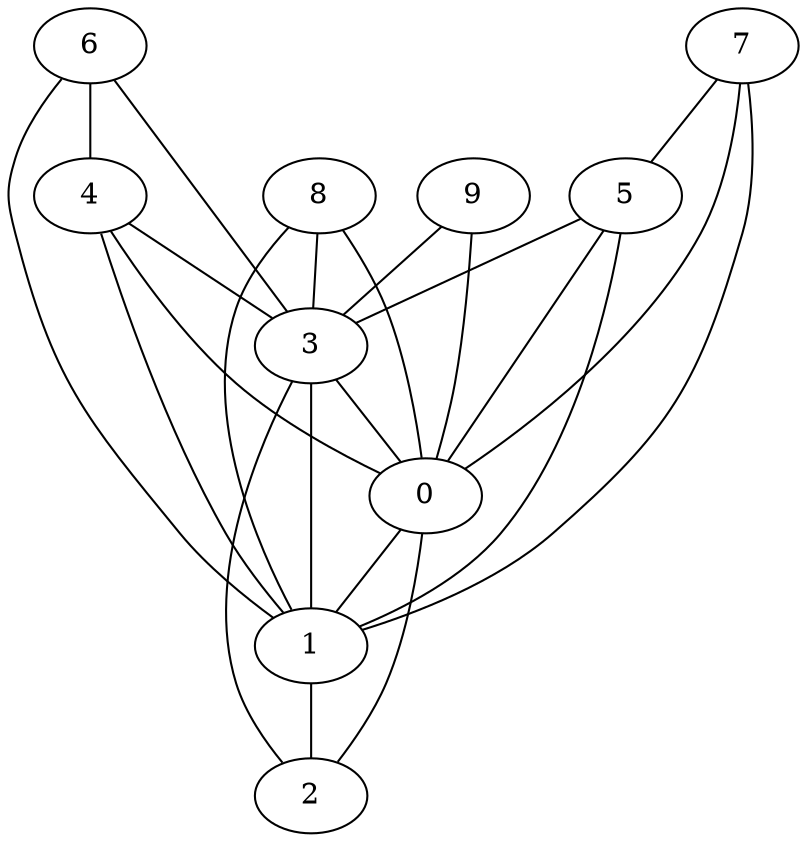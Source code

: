 graph {
    0 [ label = "0" ]
    1 [ label = "1" ]
    2 [ label = "2" ]
    3 [ label = "3" ]
    4 [ label = "4" ]
    5 [ label = "5" ]
    6 [ label = "6" ]
    7 [ label = "7" ]
    8 [ label = "8" ]
    9 [ label = "9" ]
    0 -- 1 [ ]
    0 -- 2 [ ]
    1 -- 2 [ ]
    3 -- 0 [ ]
    3 -- 1 [ ]
    3 -- 2 [ ]
    4 -- 0 [ ]
    4 -- 1 [ ]
    4 -- 3 [ ]
    5 -- 0 [ ]
    5 -- 1 [ ]
    5 -- 3 [ ]
    6 -- 1 [ ]
    6 -- 3 [ ]
    6 -- 4 [ ]
    7 -- 0 [ ]
    7 -- 1 [ ]
    7 -- 5 [ ]
    8 -- 0 [ ]
    8 -- 1 [ ]
    8 -- 3 [ ]
    9 -- 0 [ ]
    9 -- 3 [ ]
}

